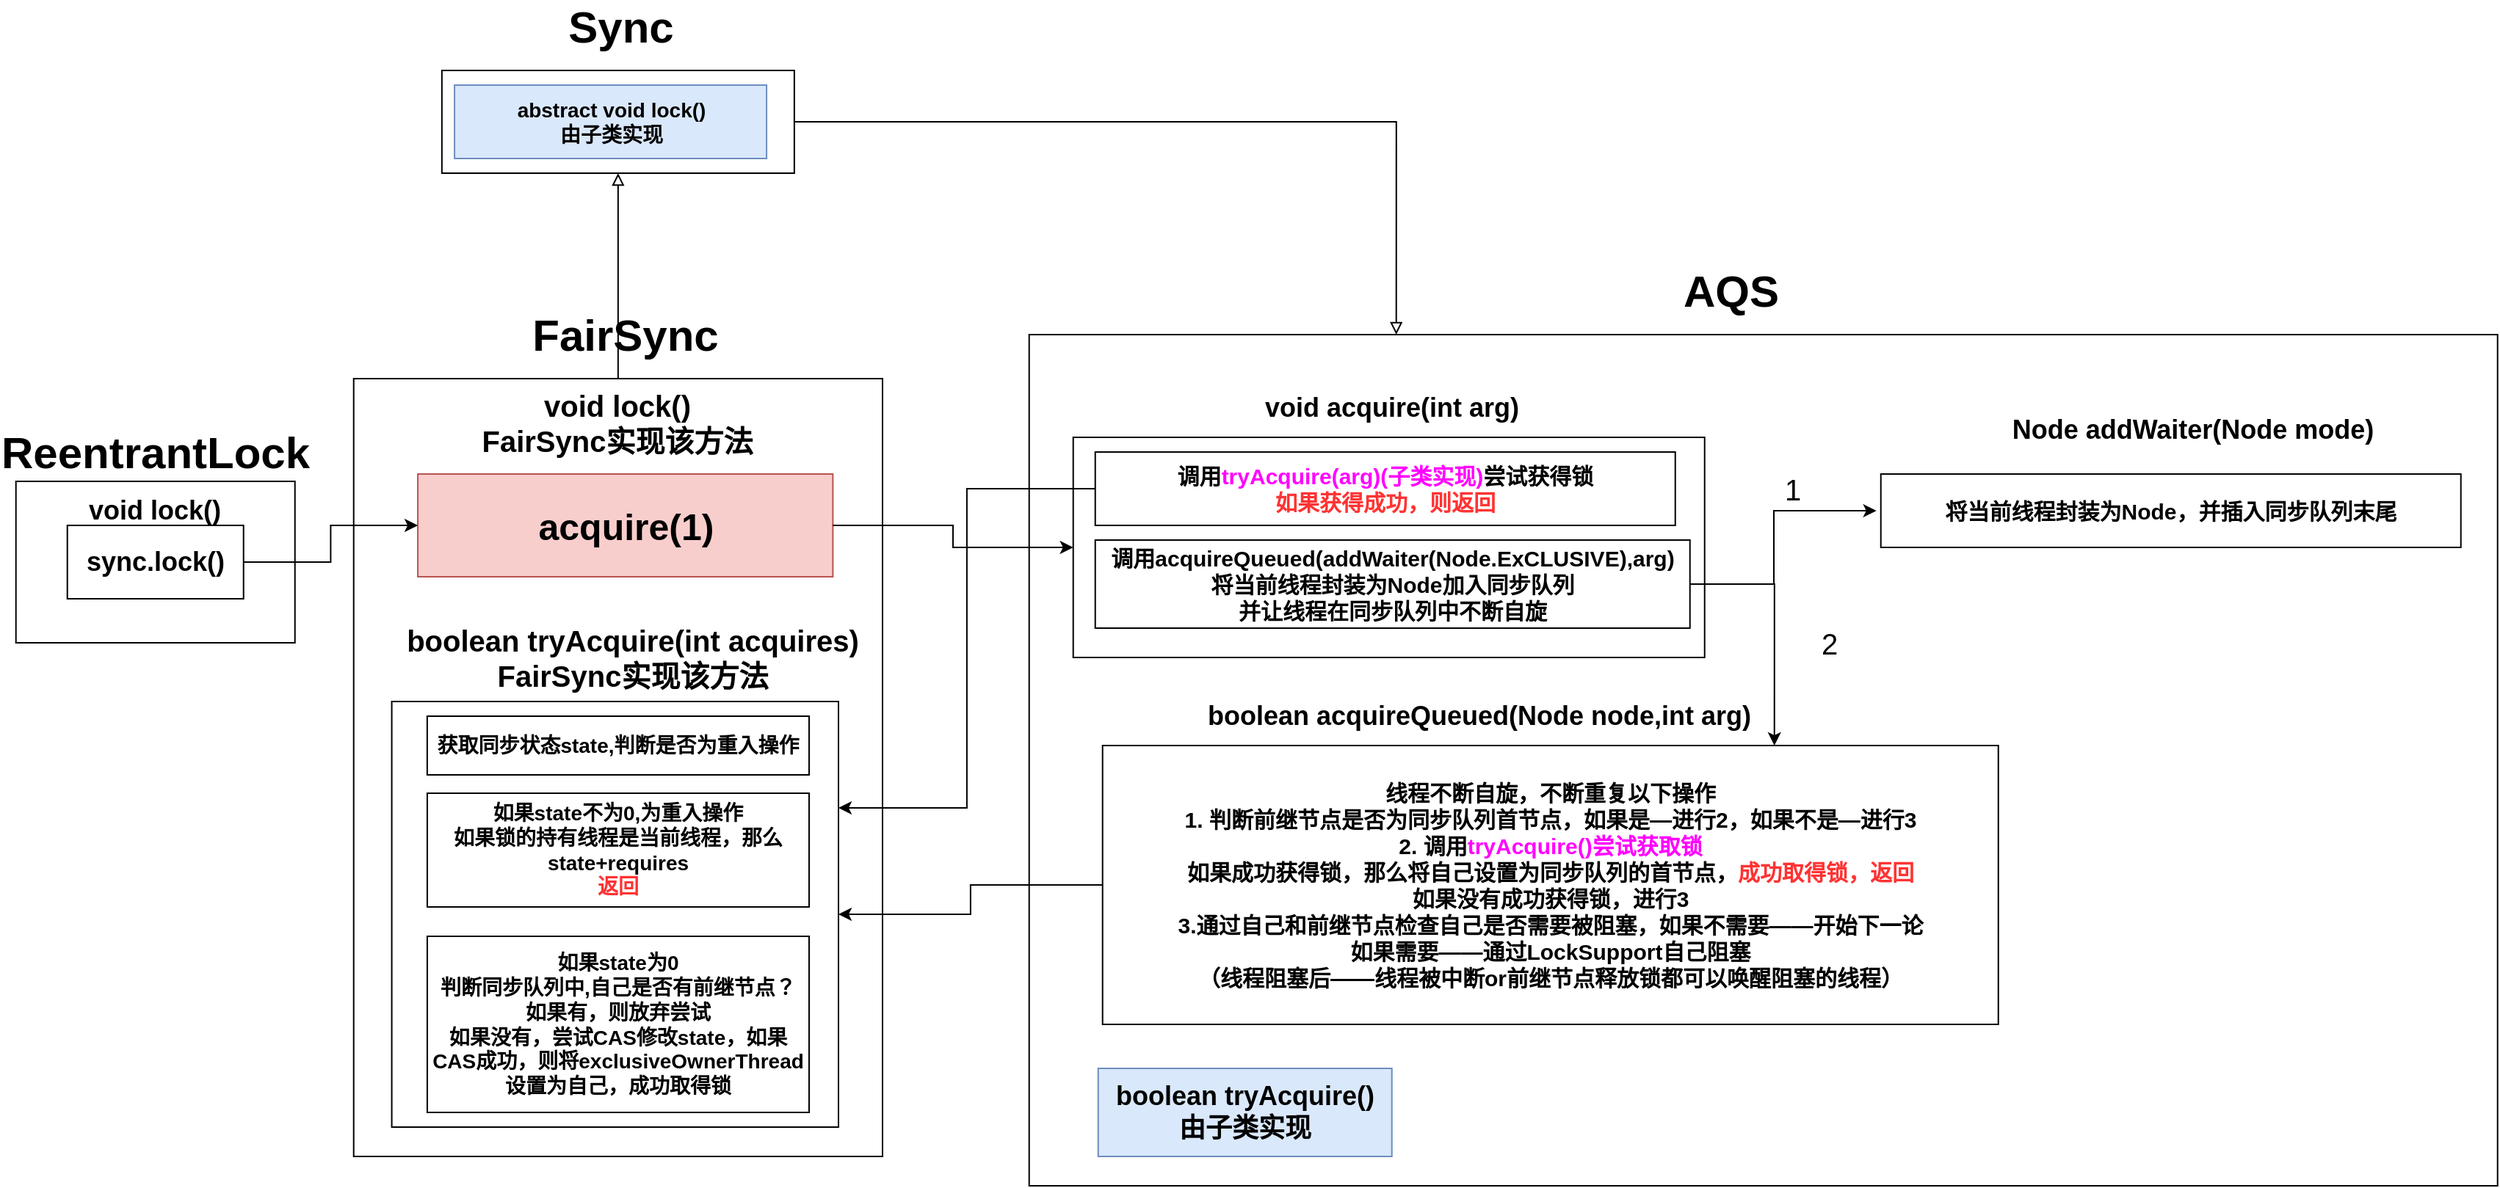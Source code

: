 <mxfile version="15.2.7" type="device"><diagram id="-9GZXHBNa-DlZWxhTkUK" name="第 1 页"><mxGraphModel dx="211" dy="607" grid="1" gridSize="10" guides="1" tooltips="1" connect="1" arrows="1" fold="1" page="1" pageScale="1" pageWidth="827" pageHeight="1169" math="0" shadow="0"><root><mxCell id="0"/><mxCell id="1" parent="0"/><mxCell id="10hftufTvc6Uf9GT2UfL-1" value="" style="rounded=0;whiteSpace=wrap;html=1;" parent="1" vertex="1"><mxGeometry x="989.86" y="580" width="190" height="110" as="geometry"/></mxCell><mxCell id="10hftufTvc6Uf9GT2UfL-2" value="&lt;b&gt;&lt;font style=&quot;font-size: 30px&quot;&gt;ReentrantLock&lt;/font&gt;&lt;/b&gt;" style="text;html=1;strokeColor=none;fillColor=none;align=center;verticalAlign=middle;whiteSpace=wrap;rounded=0;" parent="1" vertex="1"><mxGeometry x="1064.86" y="550" width="40" height="20" as="geometry"/></mxCell><mxCell id="10hftufTvc6Uf9GT2UfL-3" value="&lt;b&gt;&lt;font style=&quot;font-size: 18px&quot;&gt;sync.lock()&lt;/font&gt;&lt;/b&gt;" style="rounded=0;whiteSpace=wrap;html=1;" parent="1" vertex="1"><mxGeometry x="1024.86" y="610" width="120" height="50" as="geometry"/></mxCell><mxCell id="10hftufTvc6Uf9GT2UfL-4" value="&lt;b&gt;&lt;font style=&quot;font-size: 18px&quot;&gt;void lock()&lt;/font&gt;&lt;/b&gt;" style="text;html=1;strokeColor=none;fillColor=none;align=center;verticalAlign=middle;whiteSpace=wrap;rounded=0;" parent="1" vertex="1"><mxGeometry x="1037.36" y="590" width="95" height="20" as="geometry"/></mxCell><mxCell id="10hftufTvc6Uf9GT2UfL-5" style="edgeStyle=orthogonalEdgeStyle;rounded=0;orthogonalLoop=1;jettySize=auto;html=1;exitX=0.5;exitY=0;exitDx=0;exitDy=0;entryX=0.5;entryY=1;entryDx=0;entryDy=0;endArrow=block;endFill=0;" parent="1" source="10hftufTvc6Uf9GT2UfL-6" target="10hftufTvc6Uf9GT2UfL-14" edge="1"><mxGeometry relative="1" as="geometry"/></mxCell><mxCell id="10hftufTvc6Uf9GT2UfL-6" value="" style="rounded=0;whiteSpace=wrap;html=1;" parent="1" vertex="1"><mxGeometry x="1219.86" y="510" width="360.14" height="530" as="geometry"/></mxCell><mxCell id="10hftufTvc6Uf9GT2UfL-7" value="&lt;b&gt;&lt;font style=&quot;font-size: 30px&quot;&gt;FairSync&lt;/font&gt;&lt;/b&gt;" style="text;html=1;strokeColor=none;fillColor=none;align=center;verticalAlign=middle;whiteSpace=wrap;rounded=0;" parent="1" vertex="1"><mxGeometry x="1384.86" y="470" width="40" height="20" as="geometry"/></mxCell><mxCell id="10hftufTvc6Uf9GT2UfL-8" value="&lt;b&gt;&lt;font style=&quot;font-size: 25px&quot;&gt;acquire(1)&lt;/font&gt;&lt;/b&gt;" style="rounded=0;whiteSpace=wrap;html=1;fillColor=#f8cecc;strokeColor=#b85450;" parent="1" vertex="1"><mxGeometry x="1263.54" y="575" width="282.64" height="70" as="geometry"/></mxCell><mxCell id="10hftufTvc6Uf9GT2UfL-9" value="&lt;b style=&quot;font-size: 20px&quot;&gt;&lt;font style=&quot;font-size: 20px&quot;&gt;void lock()&lt;br&gt;FairSync实现该方法&lt;br&gt;&lt;/font&gt;&lt;/b&gt;" style="text;html=1;strokeColor=none;fillColor=none;align=center;verticalAlign=middle;whiteSpace=wrap;rounded=0;" parent="1" vertex="1"><mxGeometry x="1292.36" y="530" width="215" height="20" as="geometry"/></mxCell><mxCell id="10hftufTvc6Uf9GT2UfL-13" style="edgeStyle=orthogonalEdgeStyle;rounded=0;orthogonalLoop=1;jettySize=auto;html=1;exitX=1;exitY=0.5;exitDx=0;exitDy=0;entryX=0.25;entryY=0;entryDx=0;entryDy=0;endArrow=block;endFill=0;" parent="1" source="10hftufTvc6Uf9GT2UfL-14" target="10hftufTvc6Uf9GT2UfL-20" edge="1"><mxGeometry relative="1" as="geometry"/></mxCell><mxCell id="10hftufTvc6Uf9GT2UfL-14" value="" style="rounded=0;whiteSpace=wrap;html=1;" parent="1" vertex="1"><mxGeometry x="1279.93" y="300" width="240" height="70" as="geometry"/></mxCell><mxCell id="10hftufTvc6Uf9GT2UfL-15" value="&lt;b&gt;&lt;font style=&quot;font-size: 30px&quot;&gt;Sync&lt;/font&gt;&lt;/b&gt;" style="text;html=1;strokeColor=none;fillColor=none;align=center;verticalAlign=middle;whiteSpace=wrap;rounded=0;" parent="1" vertex="1"><mxGeometry x="1382.29" y="260" width="40" height="20" as="geometry"/></mxCell><mxCell id="10hftufTvc6Uf9GT2UfL-16" value="&lt;b&gt;&lt;font style=&quot;font-size: 14px&quot;&gt;abstract void lock()&lt;br&gt;由子类实现&lt;br&gt;&lt;/font&gt;&lt;/b&gt;" style="rounded=0;whiteSpace=wrap;html=1;fillColor=#dae8fc;strokeColor=#6c8ebf;" parent="1" vertex="1"><mxGeometry x="1288.54" y="310" width="212.5" height="50" as="geometry"/></mxCell><mxCell id="10hftufTvc6Uf9GT2UfL-20" value="" style="rounded=0;whiteSpace=wrap;html=1;" parent="1" vertex="1"><mxGeometry x="1679.86" y="480" width="1000" height="580" as="geometry"/></mxCell><mxCell id="10hftufTvc6Uf9GT2UfL-21" value="&lt;b&gt;&lt;font style=&quot;font-size: 30px&quot;&gt;AQS&lt;/font&gt;&lt;/b&gt;" style="text;html=1;strokeColor=none;fillColor=none;align=center;verticalAlign=middle;whiteSpace=wrap;rounded=0;" parent="1" vertex="1"><mxGeometry x="2137.86" y="440" width="40" height="20" as="geometry"/></mxCell><mxCell id="10hftufTvc6Uf9GT2UfL-22" value="" style="rounded=0;whiteSpace=wrap;html=1;" parent="1" vertex="1"><mxGeometry x="1709.86" y="550" width="430" height="150" as="geometry"/></mxCell><mxCell id="10hftufTvc6Uf9GT2UfL-23" value="&lt;b&gt;&lt;font style=&quot;font-size: 18px&quot;&gt;void acquire(int arg)&lt;/font&gt;&lt;/b&gt;" style="text;html=1;strokeColor=none;fillColor=none;align=center;verticalAlign=middle;whiteSpace=wrap;rounded=0;" parent="1" vertex="1"><mxGeometry x="1819.36" y="520" width="216" height="20" as="geometry"/></mxCell><mxCell id="10hftufTvc6Uf9GT2UfL-51" style="edgeStyle=orthogonalEdgeStyle;rounded=0;orthogonalLoop=1;jettySize=auto;html=1;exitX=0;exitY=0.5;exitDx=0;exitDy=0;entryX=1;entryY=0.25;entryDx=0;entryDy=0;" parent="1" source="10hftufTvc6Uf9GT2UfL-25" target="10hftufTvc6Uf9GT2UfL-47" edge="1"><mxGeometry relative="1" as="geometry"/></mxCell><mxCell id="10hftufTvc6Uf9GT2UfL-25" value="&lt;b style=&quot;font-size: 15px&quot;&gt;调用&lt;font color=&quot;#ff00ff&quot;&gt;tryAcquire(arg)(子类实现)&lt;/font&gt;尝试获得锁&lt;br&gt;&lt;font color=&quot;#ff3333&quot;&gt;如果获得成功，&lt;font style=&quot;font-size: 15px&quot;&gt;则返回&lt;/font&gt;&lt;/font&gt;&lt;/b&gt;" style="rounded=0;whiteSpace=wrap;html=1;" parent="1" vertex="1"><mxGeometry x="1724.86" y="560" width="395" height="50" as="geometry"/></mxCell><mxCell id="10hftufTvc6Uf9GT2UfL-26" style="edgeStyle=orthogonalEdgeStyle;rounded=0;orthogonalLoop=1;jettySize=auto;html=1;exitX=1;exitY=0.5;exitDx=0;exitDy=0;" parent="1" edge="1"><mxGeometry relative="1" as="geometry"><mxPoint x="2126.86" y="650" as="sourcePoint"/><mxPoint x="2256.86" y="600.0" as="targetPoint"/><Array as="points"><mxPoint x="2187" y="650"/><mxPoint x="2187" y="600"/></Array></mxGeometry></mxCell><mxCell id="10hftufTvc6Uf9GT2UfL-27" style="edgeStyle=orthogonalEdgeStyle;rounded=0;orthogonalLoop=1;jettySize=auto;html=1;exitX=1;exitY=0.5;exitDx=0;exitDy=0;entryX=0.75;entryY=0;entryDx=0;entryDy=0;" parent="1" source="10hftufTvc6Uf9GT2UfL-28" target="10hftufTvc6Uf9GT2UfL-34" edge="1"><mxGeometry relative="1" as="geometry"/></mxCell><mxCell id="10hftufTvc6Uf9GT2UfL-28" value="&lt;b&gt;&lt;font style=&quot;font-size: 15px&quot;&gt;调用acquireQueued(addWaiter(Node.ExCLUSIVE),arg)&lt;br&gt;将当前线程封装为Node加入同步队列&lt;br&gt;并让线程在同步队列中不断自旋&lt;br&gt;&lt;/font&gt;&lt;/b&gt;" style="rounded=0;whiteSpace=wrap;html=1;" parent="1" vertex="1"><mxGeometry x="1724.86" y="620" width="405" height="60" as="geometry"/></mxCell><mxCell id="10hftufTvc6Uf9GT2UfL-29" value="&lt;b&gt;&lt;font style=&quot;font-size: 18px&quot;&gt;Node addWaiter(Node mode)&lt;/font&gt;&lt;/b&gt;" style="text;html=1;strokeColor=none;fillColor=none;align=center;verticalAlign=middle;whiteSpace=wrap;rounded=0;" parent="1" vertex="1"><mxGeometry x="2341.86" y="535" width="260.5" height="20" as="geometry"/></mxCell><mxCell id="10hftufTvc6Uf9GT2UfL-30" value="&lt;span style=&quot;font-size: 15px&quot;&gt;&lt;b&gt;将当前线程封装为Node，并插入同步队列末尾&lt;/b&gt;&lt;/span&gt;" style="rounded=0;whiteSpace=wrap;html=1;" parent="1" vertex="1"><mxGeometry x="2259.86" y="575" width="395" height="50" as="geometry"/></mxCell><mxCell id="10hftufTvc6Uf9GT2UfL-31" value="&lt;font style=&quot;font-size: 20px&quot;&gt;1&lt;/font&gt;" style="text;html=1;strokeColor=none;fillColor=none;align=center;verticalAlign=middle;whiteSpace=wrap;rounded=0;" parent="1" vertex="1"><mxGeometry x="2179.86" y="575" width="40" height="20" as="geometry"/></mxCell><mxCell id="10hftufTvc6Uf9GT2UfL-32" value="&lt;span style=&quot;font-size: 18px&quot;&gt;&lt;b&gt;&amp;nbsp;boolean acquireQueued(Node node,int arg)&lt;/b&gt;&lt;/span&gt;" style="text;html=1;strokeColor=none;fillColor=none;align=center;verticalAlign=middle;whiteSpace=wrap;rounded=0;" parent="1" vertex="1"><mxGeometry x="1789.86" y="730" width="388" height="20" as="geometry"/></mxCell><mxCell id="10hftufTvc6Uf9GT2UfL-52" style="edgeStyle=orthogonalEdgeStyle;rounded=0;orthogonalLoop=1;jettySize=auto;html=1;exitX=0;exitY=0.5;exitDx=0;exitDy=0;entryX=1;entryY=0.5;entryDx=0;entryDy=0;" parent="1" source="10hftufTvc6Uf9GT2UfL-34" target="10hftufTvc6Uf9GT2UfL-47" edge="1"><mxGeometry relative="1" as="geometry"/></mxCell><mxCell id="10hftufTvc6Uf9GT2UfL-34" value="&lt;b style=&quot;font-size: 15px&quot;&gt;线程不断自旋，不断重复以下操作&lt;br&gt;1. 判断前继节点是否为同步队列首节点，如果是—进行2，如果不是—进行3&lt;br&gt;2. 调用&lt;font color=&quot;#ff00ff&quot;&gt;tryAcquire()尝试获取锁&lt;br&gt;&lt;/font&gt;如果成功获得锁，那么将自己设置为同步队列的首节点，&lt;font color=&quot;#ff3333&quot;&gt;成功取得锁，返回&lt;br&gt;&lt;/font&gt;如果没有成功获得锁，进行3&lt;br&gt;3.通过自己和前继节点检查自己是否需要被阻塞，如果不需要——开始下一论&lt;br&gt;如果需要——通过LockSupport自己阻塞&lt;br&gt;（线程阻塞后——线程被中断or前继节点释放锁都可以唤醒阻塞的线程）&lt;br&gt;&lt;/b&gt;" style="rounded=0;whiteSpace=wrap;html=1;" parent="1" vertex="1"><mxGeometry x="1729.86" y="760" width="610" height="190" as="geometry"/></mxCell><mxCell id="10hftufTvc6Uf9GT2UfL-35" value="&lt;font style=&quot;font-size: 20px&quot;&gt;2&lt;/font&gt;" style="text;html=1;strokeColor=none;fillColor=none;align=center;verticalAlign=middle;whiteSpace=wrap;rounded=0;" parent="1" vertex="1"><mxGeometry x="2204.86" y="680" width="40" height="20" as="geometry"/></mxCell><mxCell id="10hftufTvc6Uf9GT2UfL-36" style="edgeStyle=orthogonalEdgeStyle;rounded=0;orthogonalLoop=1;jettySize=auto;html=1;exitX=1;exitY=0.5;exitDx=0;exitDy=0;entryX=0;entryY=0.5;entryDx=0;entryDy=0;endArrow=classic;endFill=1;" parent="1" source="10hftufTvc6Uf9GT2UfL-3" target="10hftufTvc6Uf9GT2UfL-8" edge="1"><mxGeometry relative="1" as="geometry"/></mxCell><mxCell id="10hftufTvc6Uf9GT2UfL-40" value="&lt;b&gt;&lt;font style=&quot;font-size: 18px&quot;&gt;boolean tryAcquire()&lt;br&gt;由子类实现&lt;br&gt;&lt;/font&gt;&lt;/b&gt;" style="rounded=0;whiteSpace=wrap;html=1;fillColor=#dae8fc;strokeColor=#6c8ebf;" parent="1" vertex="1"><mxGeometry x="1726.86" y="980" width="200" height="60" as="geometry"/></mxCell><mxCell id="10hftufTvc6Uf9GT2UfL-45" style="edgeStyle=orthogonalEdgeStyle;rounded=0;orthogonalLoop=1;jettySize=auto;html=1;exitX=1;exitY=0.5;exitDx=0;exitDy=0;entryX=0;entryY=0.5;entryDx=0;entryDy=0;" parent="1" source="10hftufTvc6Uf9GT2UfL-8" target="10hftufTvc6Uf9GT2UfL-22" edge="1"><mxGeometry relative="1" as="geometry"/></mxCell><mxCell id="10hftufTvc6Uf9GT2UfL-46" value="&lt;b style=&quot;font-size: 20px&quot;&gt;&lt;font style=&quot;font-size: 20px&quot;&gt;boolean tryAcquire(int acquires)&lt;br&gt;FairSync实现该方法&lt;br&gt;&lt;/font&gt;&lt;/b&gt;" style="text;html=1;strokeColor=none;fillColor=none;align=center;verticalAlign=middle;whiteSpace=wrap;rounded=0;" parent="1" vertex="1"><mxGeometry x="1241" y="690" width="337.71" height="20" as="geometry"/></mxCell><mxCell id="10hftufTvc6Uf9GT2UfL-47" value="" style="rounded=0;whiteSpace=wrap;html=1;" parent="1" vertex="1"><mxGeometry x="1245.79" y="730" width="304.21" height="290" as="geometry"/></mxCell><mxCell id="10hftufTvc6Uf9GT2UfL-48" value="&lt;b&gt;&lt;font style=&quot;font-size: 14px&quot;&gt;获取同步状态state,判断是否为重入操作&lt;/font&gt;&lt;/b&gt;" style="rounded=0;whiteSpace=wrap;html=1;" parent="1" vertex="1"><mxGeometry x="1269.93" y="740" width="260.07" height="40" as="geometry"/></mxCell><mxCell id="10hftufTvc6Uf9GT2UfL-49" value="&lt;span style=&quot;font-size: 14px&quot;&gt;&lt;b&gt;如果state不为0,为重入操作&lt;br&gt;如果锁的持有线程是当前线程，那么state+requires&lt;br&gt;&lt;font color=&quot;#ff3333&quot;&gt;返回&lt;/font&gt;&lt;br&gt;&lt;/b&gt;&lt;/span&gt;" style="rounded=0;whiteSpace=wrap;html=1;" parent="1" vertex="1"><mxGeometry x="1269.97" y="792.5" width="260.03" height="77.5" as="geometry"/></mxCell><mxCell id="10hftufTvc6Uf9GT2UfL-50" value="&lt;span style=&quot;font-size: 14px&quot;&gt;&lt;b&gt;如果state为0&lt;br&gt;判断同步队列中,自己是否有前继节点？&lt;br&gt;如果有，则放弃尝试&lt;br&gt;如果没有，尝试CAS修改state，如果CAS成功，则将exclusiveOwnerThread设置为自己，成功取得锁&lt;br&gt;&lt;/b&gt;&lt;/span&gt;" style="rounded=0;whiteSpace=wrap;html=1;" parent="1" vertex="1"><mxGeometry x="1269.97" y="890" width="260.03" height="120" as="geometry"/></mxCell></root></mxGraphModel></diagram></mxfile>